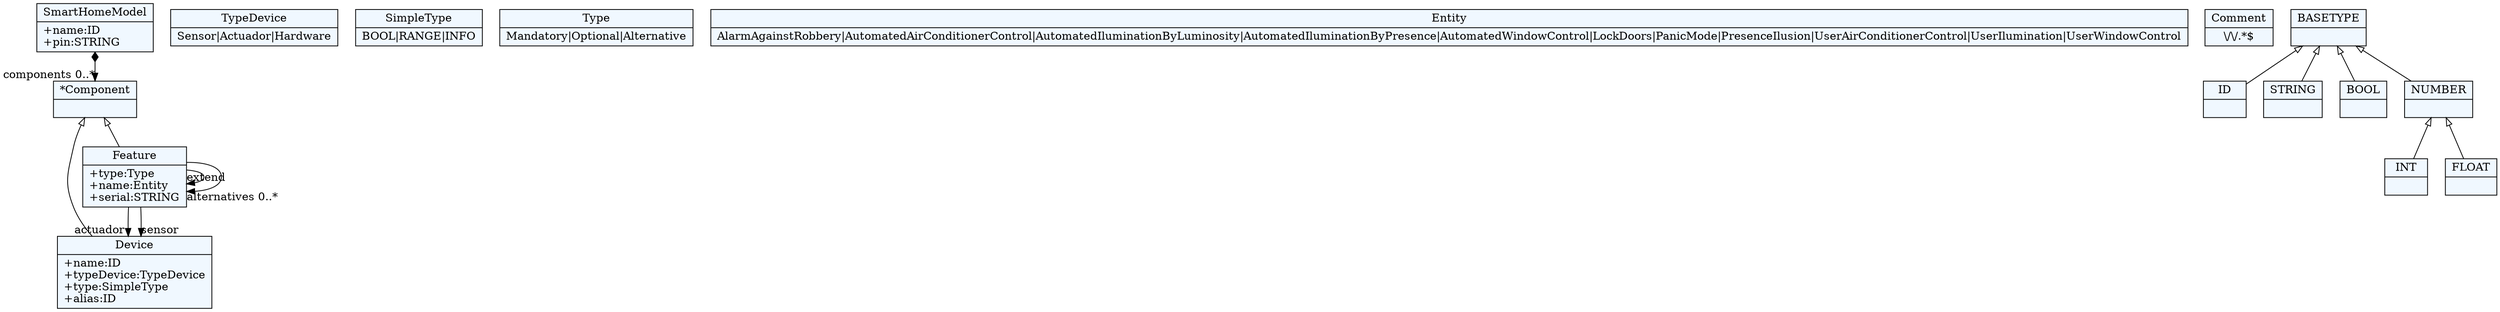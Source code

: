 
    digraph xtext {
    fontname = "Bitstream Vera Sans"
    fontsize = 8
    node[
        shape=record,
        style=filled,
        fillcolor=aliceblue
    ]
    nodesep = 0.3
    edge[dir=black,arrowtail=empty]


140247356748088 -> 140247356749944[arrowtail=diamond, dir=both, headlabel="components 0..*"]
140247356748088[ label="{SmartHomeModel|+name:ID\l+pin:STRING\l}"]

140247356749944[ label="{*Component|}"]
140247356749944 -> 140247356753656 [dir=back]
140247356749944 -> 140247356755512 [dir=back]

140247356751800[ label="{TypeDevice|Sensor\|Actuador\|Hardware}"]

140247356458968[ label="{SimpleType|BOOL\|RANGE\|INFO}"]

140247356753656[ label="{Device|+name:ID\l+typeDevice:TypeDevice\l+type:SimpleType\l+alias:ID\l}"]

140247356755512 -> 140247356755512[headlabel="extend "]
140247356755512 -> 140247356755512[headlabel="alternatives 0..*"]
140247356755512 -> 140247356753656[headlabel="actuador "]
140247356755512 -> 140247356753656[headlabel="sensor "]
140247356755512[ label="{Feature|+type:Type\l+name:Entity\l+serial:STRING\l}"]

140247356757368[ label="{Type|Mandatory\|Optional\|Alternative}"]

140247356759224[ label="{Entity|AlarmAgainstRobbery\|AutomatedAirConditionerControl\|AutomatedIluminationByLuminosity\|AutomatedIluminationByPresence\|AutomatedWindowControl\|LockDoors\|PanicMode\|PresenceIlusion\|UserAirConditionerControl\|UserIlumination\|UserWindowControl}"]

140247356761080[ label="{Comment|\\/\\/.*$}"]

140247356444008[ label="{ID|}"]

140247356469720[ label="{STRING|}"]

140247356471576[ label="{BOOL|}"]

140247356474392[ label="{INT|}"]

140247356567272[ label="{FLOAT|}"]

140247356569704[ label="{NUMBER|}"]
140247356569704 -> 140247356567272 [dir=back]
140247356569704 -> 140247356474392 [dir=back]

140247356571560[ label="{BASETYPE|}"]
140247356571560 -> 140247356569704 [dir=back]
140247356571560 -> 140247356471576 [dir=back]
140247356571560 -> 140247356444008 [dir=back]
140247356571560 -> 140247356469720 [dir=back]


}
